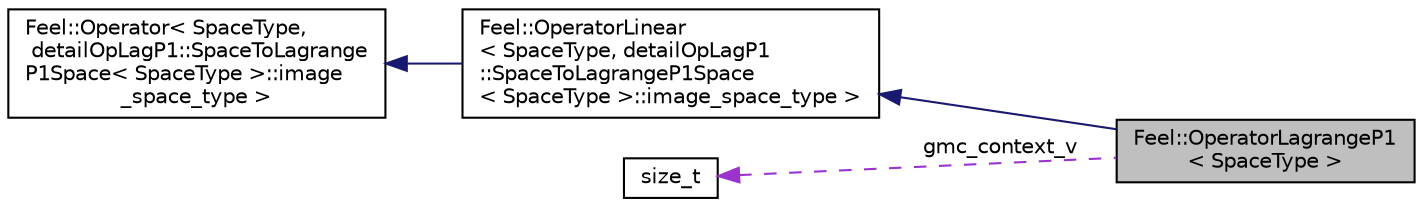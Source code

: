 digraph "Feel::OperatorLagrangeP1&lt; SpaceType &gt;"
{
 // LATEX_PDF_SIZE
  edge [fontname="Helvetica",fontsize="10",labelfontname="Helvetica",labelfontsize="10"];
  node [fontname="Helvetica",fontsize="10",shape=record];
  rankdir="LR";
  Node1 [label="Feel::OperatorLagrangeP1\l\< SpaceType \>",height=0.2,width=0.4,color="black", fillcolor="grey75", style="filled", fontcolor="black",tooltip=" "];
  Node2 -> Node1 [dir="back",color="midnightblue",fontsize="10",style="solid",fontname="Helvetica"];
  Node2 [label="Feel::OperatorLinear\l\< SpaceType, detailOpLagP1\l::SpaceToLagrangeP1Space\l\< SpaceType \>::image_space_type \>",height=0.2,width=0.4,color="black", fillcolor="white", style="filled",URL="$classFeel_1_1OperatorLinear.html",tooltip=" "];
  Node3 -> Node2 [dir="back",color="midnightblue",fontsize="10",style="solid",fontname="Helvetica"];
  Node3 [label="Feel::Operator\< SpaceType,\l detailOpLagP1::SpaceToLagrange\lP1Space\< SpaceType \>::image\l_space_type \>",height=0.2,width=0.4,color="black", fillcolor="white", style="filled",URL="$classFeel_1_1Operator.html",tooltip=" "];
  Node4 -> Node1 [dir="back",color="darkorchid3",fontsize="10",style="dashed",label=" gmc_context_v" ,fontname="Helvetica"];
  Node4 [label="size_t",height=0.2,width=0.4,color="black", fillcolor="white", style="filled",URL="$classsize__t.html",tooltip=" "];
}
